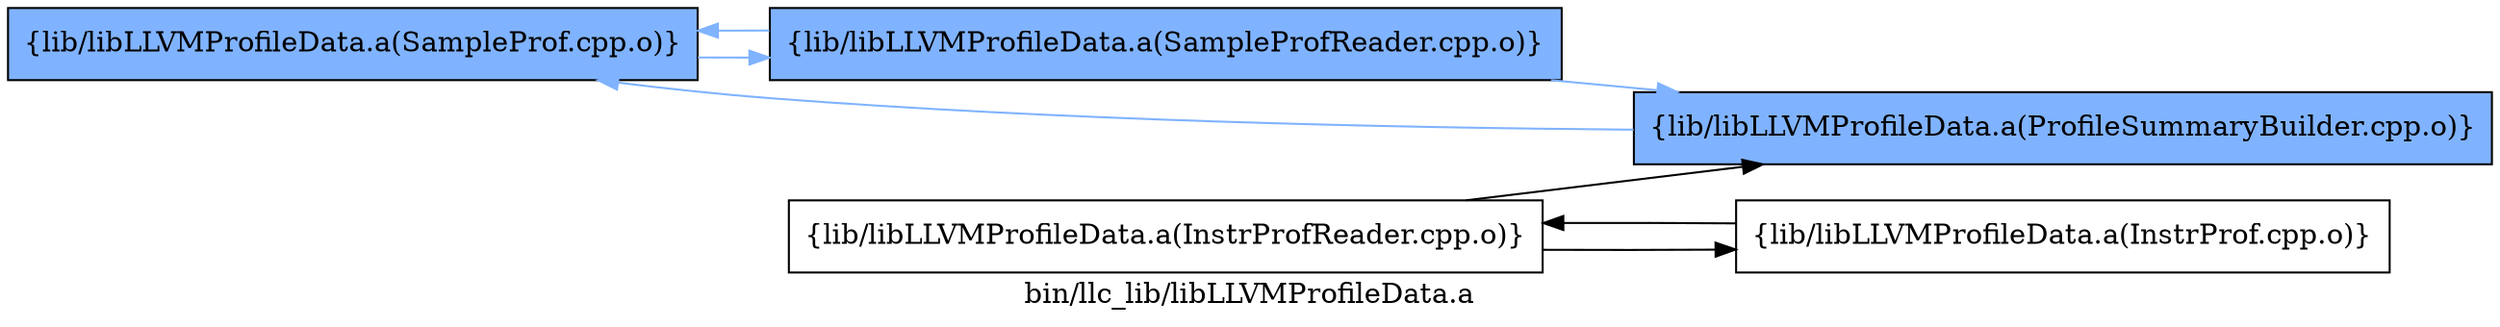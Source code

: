 digraph "bin/llc_lib/libLLVMProfileData.a" {
	label="bin/llc_lib/libLLVMProfileData.a";
	rankdir=LR;
	{ rank=same; Node0x55d3d39d2898;  }
	{ rank=same; Node0x55d3d39d1948;  }

	Node0x55d3d39d2898 [shape=record,shape=box,group=1,style=filled,fillcolor="0.600000 0.5 1",label="{lib/libLLVMProfileData.a(SampleProf.cpp.o)}"];
	Node0x55d3d39d2898 -> Node0x55d3d39d1948[color="0.600000 0.5 1"];
	Node0x55d3d39d1948 [shape=record,shape=box,group=1,style=filled,fillcolor="0.600000 0.5 1",label="{lib/libLLVMProfileData.a(SampleProfReader.cpp.o)}"];
	Node0x55d3d39d1948 -> Node0x55d3d39d2668[color="0.600000 0.5 1"];
	Node0x55d3d39d1948 -> Node0x55d3d39d2898[color="0.600000 0.5 1"];
	Node0x55d3d39d2668 [shape=record,shape=box,group=1,style=filled,fillcolor="0.600000 0.5 1",label="{lib/libLLVMProfileData.a(ProfileSummaryBuilder.cpp.o)}"];
	Node0x55d3d39d2668 -> Node0x55d3d39d2898[color="0.600000 0.5 1"];
	Node0x55d3d39c7a38 [shape=record,shape=box,group=0,label="{lib/libLLVMProfileData.a(InstrProf.cpp.o)}"];
	Node0x55d3d39c7a38 -> Node0x55d3d39c8618;
	Node0x55d3d39c8618 [shape=record,shape=box,group=0,label="{lib/libLLVMProfileData.a(InstrProfReader.cpp.o)}"];
	Node0x55d3d39c8618 -> Node0x55d3d39d2668;
	Node0x55d3d39c8618 -> Node0x55d3d39c7a38;
}
